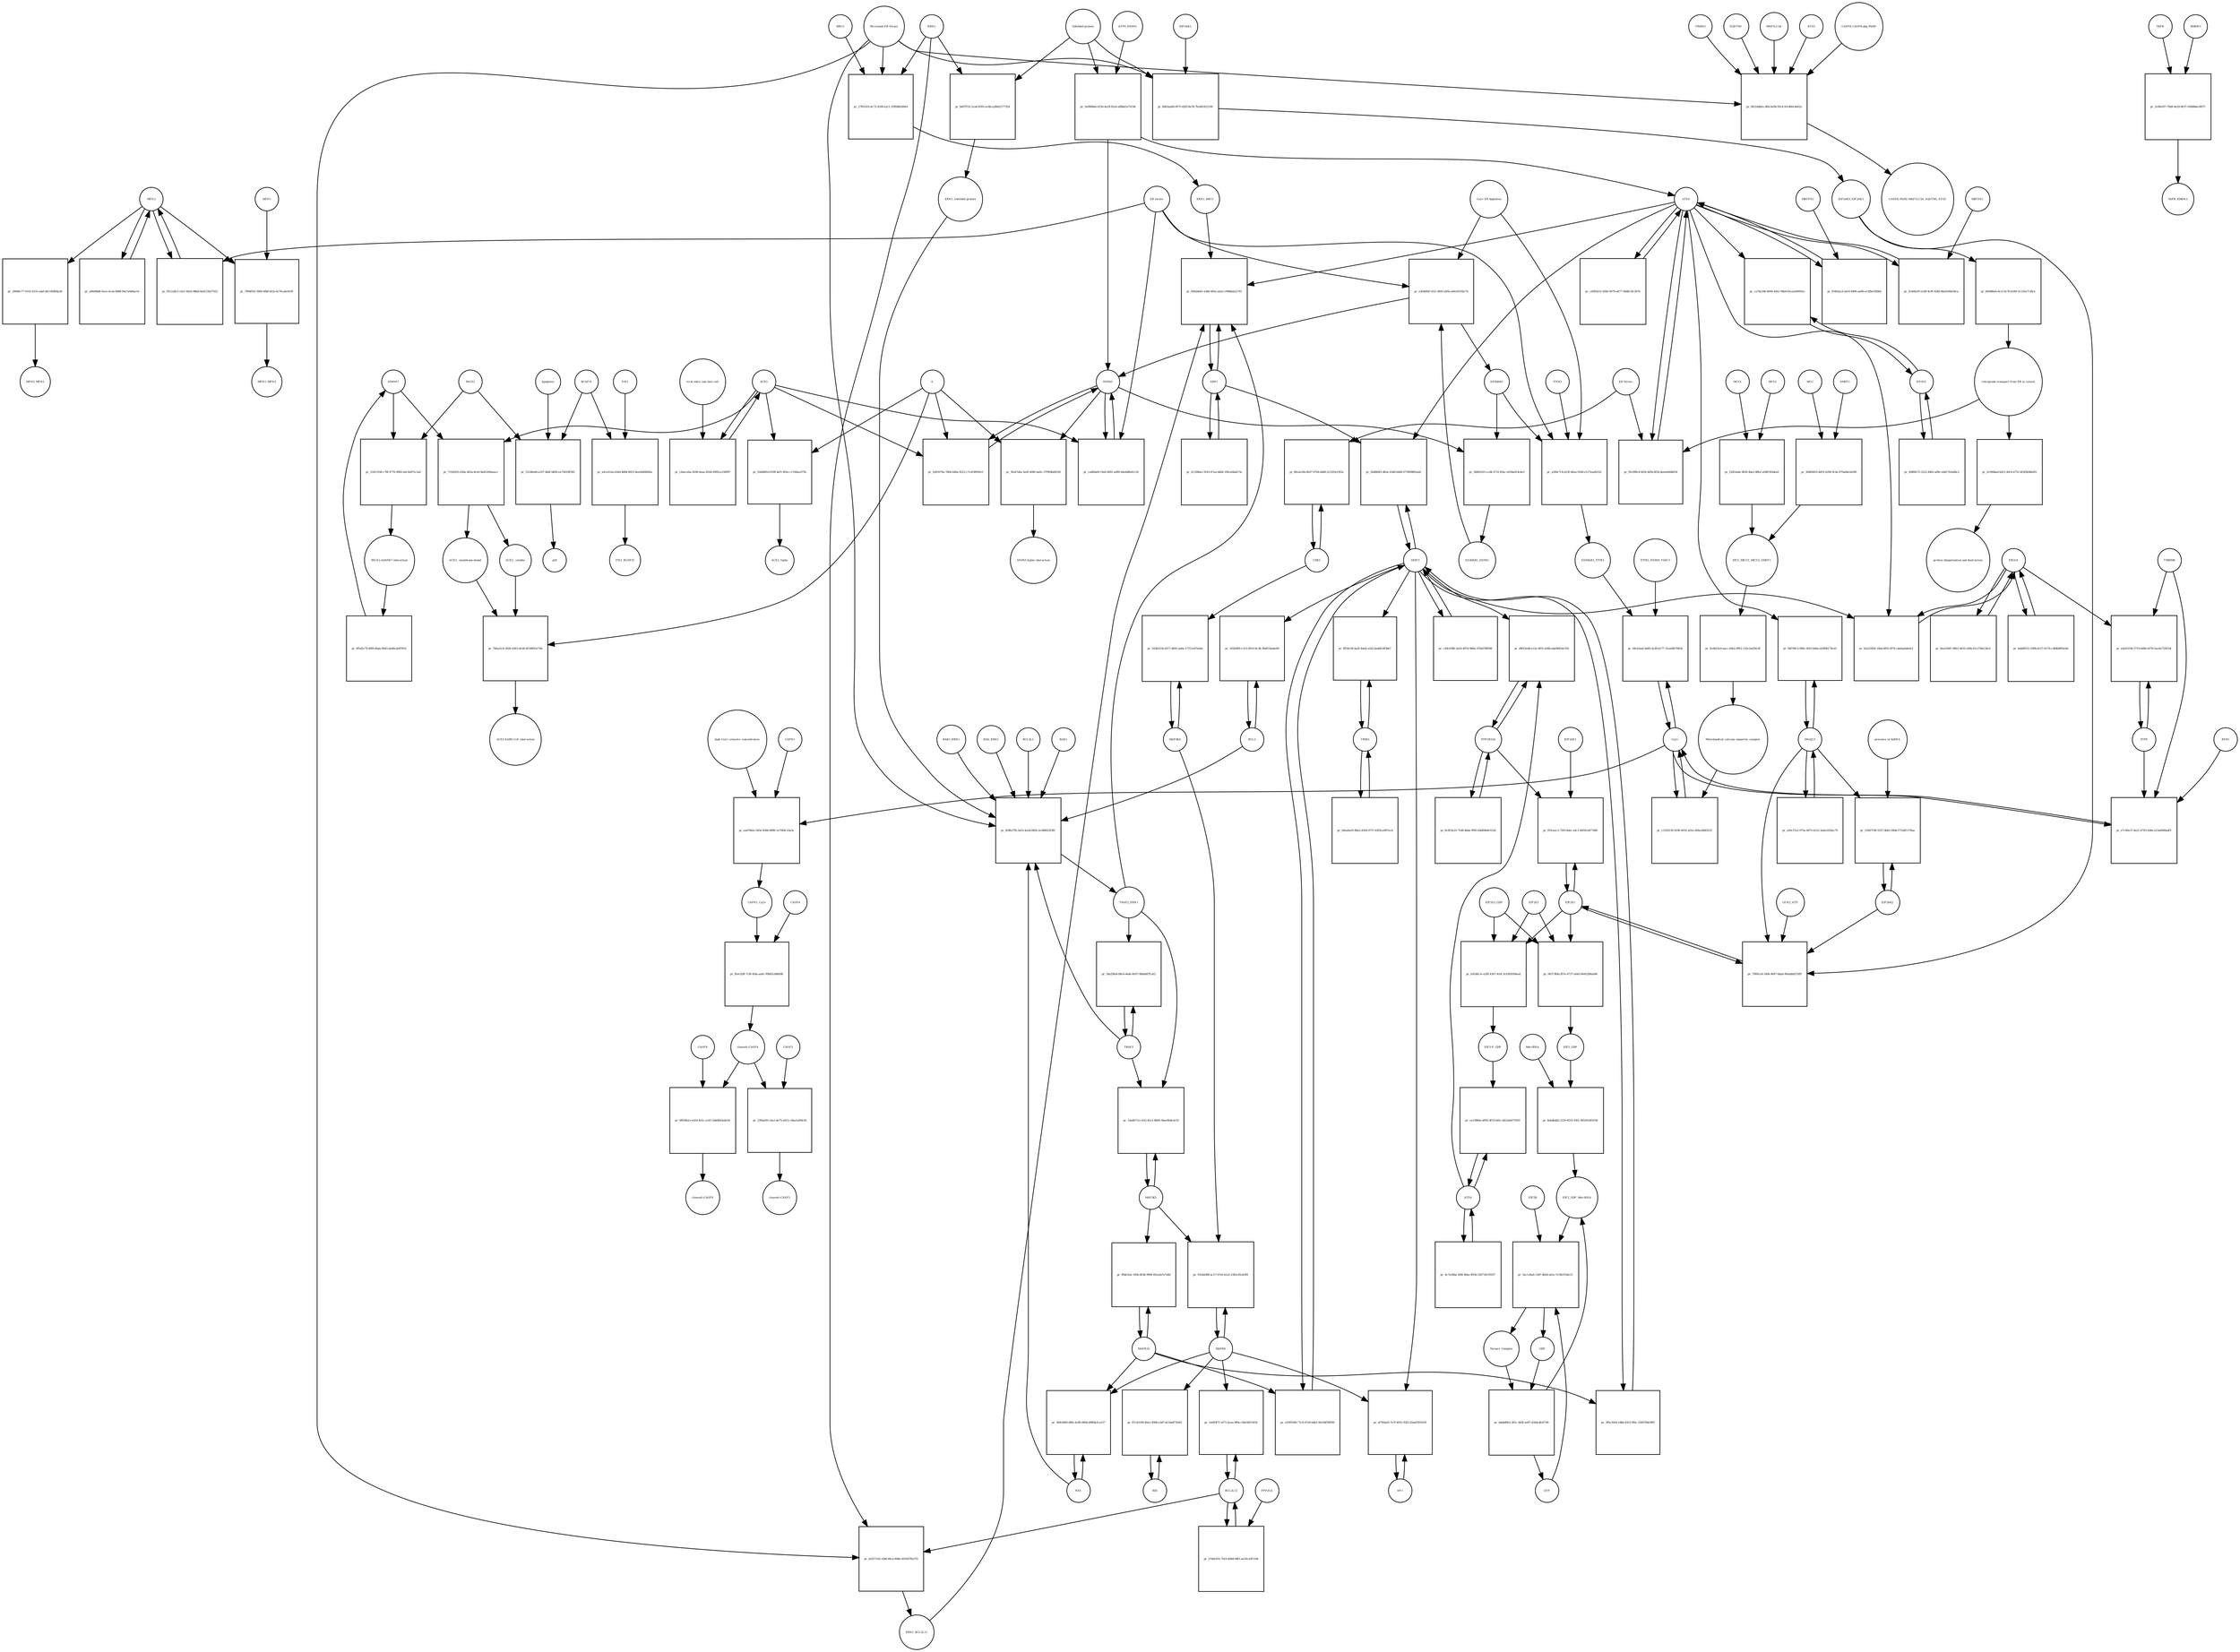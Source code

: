 strict digraph  {
MFN2 [annotation="urn_miriam_pubmed_29491369|urn_miriam_pubmed_22511781|urn_miriam_hgnc_16877|urn_miriam_pubmed_19052620", bipartite=0, cls=macromolecule, fontsize=4, label=MFN2, shape=circle];
"pr_29646c77-9143-4233-adaf-bb1180fb4a30" [annotation="", bipartite=1, cls=process, fontsize=4, label="pr_29646c77-9143-4233-adaf-bb1180fb4a30", shape=square];
MFN2_MFN2 [annotation="urn_miriam_pubmed_19052620|urn_miriam_taxonomy_9606|urn_miriam_pubmed_29491369", bipartite=0, cls=complex, fontsize=4, label=MFN2_MFN2, shape=circle];
CDK5 [annotation="urn_miriam_hgnc.symbol_CDK5", bipartite=0, cls=macromolecule, fontsize=4, label=CDK5, shape=circle];
"pr_8fa3a16b-0b37-4704-b8d0-2c5203cf2f2e" [annotation="", bipartite=1, cls="uncertain process", fontsize=4, label="pr_8fa3a16b-0b37-4704-b8d0-2c5203cf2f2e", shape=square];
"ER Stress" [annotation="urn_miriam_obo.go_GO%3A0034976", bipartite=0, cls=phenotype, fontsize=4, label="ER Stress", shape=circle];
"Met-tRNA" [annotation=urn_miriam_hgnc_34779, bipartite=0, cls="nucleic acid feature", fontsize=4, label="Met-tRNA", shape=circle];
"pr_8ebdbdd2-2129-4555-93f2-365291b93358" [annotation="", bipartite=1, cls=process, fontsize=4, label="pr_8ebdbdd2-2129-4555-93f2-365291b93358", shape=square];
EIF2_GDP [annotation="", bipartite=0, cls=complex, fontsize=4, label=EIF2_GDP, shape=circle];
"EIF2_GDP_Met-tRNA" [annotation="", bipartite=0, cls=complex, fontsize=4, label="EIF2_GDP_Met-tRNA", shape=circle];
ATF6 [annotation="urn_miriam_hgnc.symbol_ATF6", bipartite=0, cls=macromolecule, fontsize=4, label=ATF6, shape=circle];
"pr_f5462acd-ad14-4990-aa96-e12fbe55fbb4" [annotation="", bipartite=1, cls=process, fontsize=4, label="pr_f5462acd-ad14-4990-aa96-e12fbe55fbb4", shape=square];
MBTPS2 [annotation="urn_miriam_hgnc.symbol_MBTPS2", bipartite=0, cls=macromolecule, fontsize=4, label=MBTPS2, shape=circle];
"Ca2+" [annotation="urn_miriam_obo.chebi_CHEBI%3A29108", bipartite=0, cls="simple chemical", fontsize=4, label="Ca2+", shape=circle];
"pr_c5320130-9290-4932-a01e-d56e26b8321f" [annotation="", bipartite=1, cls=process, fontsize=4, label="pr_c5320130-9290-4932-a01e-d56e26b8321f", shape=square];
"Mitochondrial calcium uniporter complex" [annotation="urn_miriam_pubmed_26968367|urn_miriam_taxonomy_9606", bipartite=0, cls=complex, fontsize=4, label="Mitochondrial calcium uniporter complex", shape=circle];
MAP3K4 [annotation="urn_miriam_hgnc.symbol_MAP3K4", bipartite=0, cls=macromolecule, fontsize=4, label=MAP3K4, shape=circle];
"pr_543b5334-d517-4691-ae6e-17311e07ab4a" [annotation="", bipartite=1, cls=process, fontsize=4, label="pr_543b5334-d517-4691-ae6e-17311e07ab4a", shape=square];
ERN1 [annotation="urn_miriam_hgnc.symbol_ERN1", bipartite=0, cls=macromolecule, fontsize=4, label=ERN1, shape=circle];
"pr_bd97f51f-2ca6-4593-ac8b-a286d1277354" [annotation="", bipartite=1, cls=process, fontsize=4, label="pr_bd97f51f-2ca6-4593-ac8b-a286d1277354", shape=square];
"Unfolded protein" [annotation="", bipartite=0, cls=macromolecule, fontsize=4, label="Unfolded protein", shape=circle];
"ERN1_Unfolded protein" [annotation="", bipartite=0, cls=complex, fontsize=4, label="ERN1_Unfolded protein", shape=circle];
BCAP31 [annotation=urn_miriam_hgnc_16695, bipartite=0, cls=macromolecule, fontsize=4, label=BCAP31, shape=circle];
"pr_331d6e46-a197-4bbf-b800-ea75835ff581" [annotation="", bipartite=1, cls=process, fontsize=4, label="pr_331d6e46-a197-4bbf-b800-ea75835ff581", shape=square];
p20 [annotation="urn_miriam_hgnc.symbol_BCAP31", bipartite=0, cls=macromolecule, fontsize=4, label=p20, shape=circle];
PACS2 [annotation="urn_miriam_pubmed_15692567|urn_miriam_hgnc_23794|urn_miriam_pubmed_26108729", bipartite=0, cls=macromolecule, fontsize=4, label=PACS2, shape=circle];
Apoptosis [annotation="urn_miriam_obo.go_GO%3A0006915|urn_miriam_pubmed_19052620|urn_miriam_taxonomy_9606|urn_miriam_pubmed_15692567|urn_miriam_pubmed_22511781", bipartite=0, cls=phenotype, fontsize=4, label=Apoptosis, shape=circle];
DDIT3 [annotation="urn_miriam_hgnc.symbol_DDIT3", bipartite=0, cls=macromolecule, fontsize=4, label=DDIT3, shape=circle];
"pr_c0305560-71c9-47e9-b4b3-5b254f50f2f0" [annotation="", bipartite=1, cls=process, fontsize=4, label="pr_c0305560-71c9-47e9-b4b3-5b254f50f2f0", shape=square];
MAPK14 [annotation="urn_miriam_hgnc.symbol_MAPK14", bipartite=0, cls=macromolecule, fontsize=4, label=MAPK14, shape=circle];
MCU [annotation="urn_miriam_hgnc_23526|urn_miriam_pubmed_24231807|urn_miriam_taxonomy_9606", bipartite=0, cls=macromolecule, fontsize=4, label=MCU, shape=circle];
"pr_30d83853-8d19-4296-9c4a-970a8de2e090" [annotation="", bipartite=1, cls=process, fontsize=4, label="pr_30d83853-8d19-4296-9c4a-970a8de2e090", shape=square];
SMDT1 [annotation="urn_miriam_pubmed_24231807|urn_miriam_hgnc_25055|urn_miriam_taxonomy_9606", bipartite=0, cls=macromolecule, fontsize=4, label=SMDT1, shape=circle];
MCU_MICU1_MICU2_SMDT1 [annotation="urn_miriam_pubmed_24231807|urn_miriam_taxonomy_9606", bipartite=0, cls=complex, fontsize=4, label=MCU_MICU1_MICU2_SMDT1, shape=circle];
CASP9 [annotation="urn_miriam_hgnc.symbol_CSAP9", bipartite=0, cls=macromolecule, fontsize=4, label=CASP9, shape=circle];
"pr_68f38b1a-e416-4e5c-a145-2d4d0b3ede3d" [annotation="", bipartite=1, cls=process, fontsize=4, label="pr_68f38b1a-e416-4e5c-a145-2d4d0b3ede3d", shape=square];
"cleaved~CASP9" [annotation="urn_miriam_hgnc.symbol_CASP9", bipartite=0, cls=macromolecule, fontsize=4, label="cleaved~CASP9", shape=circle];
"cleaved~CASP4" [annotation="urn_miriam_hgnc.symbol_CASP4", bipartite=0, cls=macromolecule, fontsize=4, label="cleaved~CASP4", shape=circle];
BCL2L11 [annotation="urn_miriam_hgnc.symbol_BCL2L11", bipartite=0, cls=macromolecule, fontsize=4, label=BCL2L11, shape=circle];
"pr_1e603f71-ef71-4cea-8f9e-cfde56f15454" [annotation="", bipartite=1, cls=process, fontsize=4, label="pr_1e603f71-ef71-4cea-8f9e-cfde56f15454", shape=square];
MAPK8 [annotation="urn_miriam_hgnc.symbol_MAPK8", bipartite=0, cls=macromolecule, fontsize=4, label=MAPK8, shape=circle];
HSPA5 [annotation="urn_miriam_pubmed_32340551|urn_miriam_hgnc_HGNC%3A5238|urn_miriam_pubmed_32169481|urn_miriam_pubmed_30978349", bipartite=0, cls=macromolecule, fontsize=4, label=HSPA5, shape=circle];
"pr_2d91679a-7604-448a-9223-c7cd19f699c0" [annotation="", bipartite=1, cls=process, fontsize=4, label="pr_2d91679a-7604-448a-9223-c7cd19f699c0", shape=square];
ACE2 [annotation="", bipartite=0, cls="nucleic acid feature", fontsize=4, label=ACE2, shape=circle];
S [annotation="urn_miriam_uniprot_P59594|urn_miriam_uniprot_P0DTC2|urn_miriam_uniprot_W6A028", bipartite=0, cls=macromolecule, fontsize=4, label=S, shape=circle];
EIF2S1 [annotation="urn_miriam_hgnc.symbol_EIF2S1", bipartite=0, cls=macromolecule, fontsize=4, label=EIF2S1, shape=circle];
"pr_70f6fca9-340b-4097-bdad-96adddd37bf9" [annotation="", bipartite=1, cls=process, fontsize=4, label="pr_70f6fca9-340b-4097-bdad-96adddd37bf9", shape=square];
EIF2AK3_EIF2AK3 [annotation="", bipartite=0, cls=complex, fontsize=4, label=EIF2AK3_EIF2AK3, shape=circle];
GCN2_ATP [annotation="", bipartite=0, cls=complex, fontsize=4, label=GCN2_ATP, shape=circle];
EIF2AK2 [annotation="urn_miriam_hgnc.symbol_EIF2AK2", bipartite=0, cls=macromolecule, fontsize=4, label=EIF2AK2, shape=circle];
DNAJC3 [annotation="urn_miriam_hgnc.symbol_DNAJC3", bipartite=0, cls="nucleic acid feature", fontsize=4, label=DNAJC3, shape=circle];
"pr_a50c37e2-075a-4475-b152-3a4a3250ec79" [annotation="", bipartite=1, cls=process, fontsize=4, label="pr_a50c37e2-075a-4475-b152-3a4a3250ec79", shape=square];
"pr_6fe886e6-dccf-4c76-b349-2c120a7138ce" [annotation="", bipartite=1, cls=process, fontsize=4, label="pr_6fe886e6-dccf-4c76-b349-2c120a7138ce", shape=square];
"retrograde transport from ER to cytosol" [annotation="urn_miriam_obo.go_GO%3A0030970", bipartite=0, cls=phenotype, fontsize=4, label="retrograde transport from ER to cytosol", shape=circle];
SIGMAR1_HSPA5 [annotation="urn_miriam_pubmed_30590907|urn_miriam_pubmed_25704011|urn_miriam_pubmed_17981125|urn_miriam_taxonomy_10029", bipartite=0, cls=complex, fontsize=4, label=SIGMAR1_HSPA5, shape=circle];
"pr_e364d92f-ef3c-4843-af6b-a40c6555bc7b" [annotation="", bipartite=1, cls=process, fontsize=4, label="pr_e364d92f-ef3c-4843-af6b-a40c6555bc7b", shape=square];
SIGMAR1 [annotation="urn_miriam_hgnc_8157|urn_miriam_pubmed_17981125|urn_miriam_taxonomy_10029|urn_miriam_pubmed_25704011", bipartite=0, cls=macromolecule, fontsize=4, label=SIGMAR1, shape=circle];
"ER stress" [annotation="urn_miriam_obo.go_GO%3A0034976|urn_miriam_pubmed_22511781|urn_miriam_taxonomy_10090", bipartite=0, cls=phenotype, fontsize=4, label="ER stress", shape=circle];
"Ca2+ ER depletion" [annotation="urn_miriam_obo.go_GO%3A0032471|urn_miriam_pubmed_17981125|urn_miriam_pubmed_30590907|urn_miriam_taxonomy_10029", bipartite=0, cls=phenotype, fontsize=4, label="Ca2+ ER depletion", shape=circle];
TRIB3 [annotation="urn_miriam_hgnc.symbol_TRIB3", bipartite=0, cls="nucleic acid feature", fontsize=4, label=TRIB3, shape=circle];
"pr_0dea4a95-8ba5-4504-9737-d395ca987ecd" [annotation="", bipartite=1, cls=process, fontsize=4, label="pr_0dea4a95-8ba5-4504-9737-d395ca987ecd", shape=square];
CASP3 [annotation="urn_miriam_hgnc.symbol_CASP3", bipartite=0, cls=macromolecule, fontsize=4, label=CASP3, shape=circle];
"pr_22f6afd2-cba1-4e75-a612-c4ba1a0f4cfd" [annotation="", bipartite=1, cls=process, fontsize=4, label="pr_22f6afd2-cba1-4e75-a612-c4ba1a0f4cfd", shape=square];
"cleaved~CASP3" [annotation="urn_miriam_hgnc.symbol_CASP3", bipartite=0, cls=macromolecule, fontsize=4, label="cleaved~CASP3", shape=circle];
ERO1A [annotation="urn_miriam_hgnc.symbol_ERO1A", bipartite=0, cls=macromolecule, fontsize=4, label=ERO1A, shape=circle];
"pr_4ab88531-590b-4c57-8176-c38db9f65e9d" [annotation="", bipartite=1, cls=process, fontsize=4, label="pr_4ab88531-590b-4c57-8176-c38db9f65e9d", shape=square];
"pr_27ddc922-7b19-40b9-98f1-ae33ca5f1106" [annotation="", bipartite=1, cls=process, fontsize=4, label="pr_27ddc922-7b19-40b9-98f1-ae33ca5f1106", shape=square];
PPP2CA [annotation="urn_miriam_hgnc.symbol_PPP2CA", bipartite=0, cls=macromolecule, fontsize=4, label=PPP2CA, shape=circle];
"AP-1" [annotation="urn_miriam_hgnc.symbol_JUNB|urn_miriam_hgnc.symbol_FOSL1|urn_miriam_hgnc.symbol_FOSL2|urn_miriam_hgnc.symbol_JUND|urn_miriam_hgnc.symbol_JUN|urn_miriam_hgnc.symbol_FOSB|urn_miriam_hgnc.symbol_FOS", bipartite=0, cls=macromolecule, fontsize=4, label="AP-1", shape=circle];
"pr_af760ad3-7e7f-4931-92f2-02eaf291625f" [annotation="", bipartite=1, cls=process, fontsize=4, label="pr_af760ad3-7e7f-4931-92f2-02eaf291625f", shape=square];
"pr_a96d0bdf-6a1e-4cab-8d86-fba7a0d0ae14" [annotation="", bipartite=1, cls=process, fontsize=4, label="pr_a96d0bdf-6a1e-4cab-8d86-fba7a0d0ae14", shape=square];
"pr_0ea10447-86b1-4610-af6b-61c27b6126c0" [annotation="", bipartite=1, cls=process, fontsize=4, label="pr_0ea10447-86b1-4610-af6b-61c27b6126c0", shape=square];
"pr_cad6dafd-19a8-4001-ad90-b4e6d6b41c28" [annotation="", bipartite=1, cls=process, fontsize=4, label="pr_cad6dafd-19a8-4001-ad90-b4e6d6b41c28", shape=square];
"pr_f9c099c4-bf2b-4d5b-8f2b-beeeb464bf34" [annotation="", bipartite=1, cls=process, fontsize=4, label="pr_f9c099c4-bf2b-4d5b-8f2b-beeeb464bf34", shape=square];
"pr_e7c90a37-8a21-4793-928e-e23a6849adf3" [annotation="", bipartite=1, cls=process, fontsize=4, label="pr_e7c90a37-8a21-4793-928e-e23a6849adf3", shape=square];
TMBIM6 [annotation="urn_miriam_hgnc.symbol_TMBIM6", bipartite=0, cls=macromolecule, fontsize=4, label=TMBIM6, shape=circle];
RYR1 [annotation="urn_miriam_hgnc.symbol_RYR1", bipartite=0, cls=macromolecule, fontsize=4, label=RYR1, shape=circle];
ITPR [annotation="urn_miriam_hgnc.symbol_ITPR1|urn_miriam_hgnc.symbol_ITPR3|urn_miriam_hgnc.symbol_ITPR2", bipartite=0, cls=macromolecule, fontsize=4, label=ITPR, shape=circle];
"pr_f03ceec1-72f0-4dec-a4c1-b859cb477d60" [annotation="", bipartite=1, cls=process, fontsize=4, label="pr_f03ceec1-72f0-4dec-a4c1-b859cb477d60", shape=square];
PPP1R15A [annotation="urn_miriam_hgnc.symbol_PPP1R15A", bipartite=0, cls=macromolecule, fontsize=4, label=PPP1R15A, shape=circle];
EIF2AK1 [annotation="urn_miriam_hgnc.symbol_EIF2AK1", bipartite=0, cls=macromolecule, fontsize=4, label=EIF2AK1, shape=circle];
"pr_9511a8c5-c421-4d32-88bd-8a4133627023" [annotation="", bipartite=1, cls=process, fontsize=4, label="pr_9511a8c5-c421-4d32-88bd-8a4133627023", shape=square];
XBP1 [annotation="urn_miriam_hgnc.symbol_XBP1", bipartite=0, cls=macromolecule, fontsize=4, label=XBP1, shape=circle];
"pr_b082de81-a58d-485a-ab2e-c9884ab22761" [annotation="", bipartite=1, cls=process, fontsize=4, label="pr_b082de81-a58d-485a-ab2e-c9884ab22761", shape=square];
TRAF2_ERN1 [annotation="", bipartite=0, cls=complex, fontsize=4, label=TRAF2_ERN1, shape=circle];
ERN1_BBC3 [annotation="", bipartite=0, cls=complex, fontsize=4, label=ERN1_BBC3, shape=circle];
ERN1_BCL2L11 [annotation="", bipartite=0, cls=complex, fontsize=4, label=ERN1_BCL2L11, shape=circle];
"pr_c49c6386-2e63-4674-968a-1f5bd78ff84f" [annotation="", bipartite=1, cls=process, fontsize=4, label="pr_c49c6386-2e63-4674-968a-1f5bd78ff84f", shape=square];
"pr_d4cb3aef-bd65-4cd0-b177-31aa0fb7082d" [annotation="", bipartite=1, cls=process, fontsize=4, label="pr_d4cb3aef-bd65-4cd0-b177-31aa0fb7082d", shape=square];
ITPR3_HSPA9_VDAC1 [annotation="urn_miriam_pubmed_30590033|urn_miriam_pubmed_29491369|urn_miriam_taxonomy_9606", bipartite=0, cls=complex, fontsize=4, label=ITPR3_HSPA9_VDAC1, shape=circle];
SIGMAR1_ITPR3 [annotation="urn_miriam_pubmed_30590907|urn_miriam_pubmed_17981125|urn_miriam_taxonomy_10029", bipartite=0, cls=complex, fontsize=4, label=SIGMAR1_ITPR3, shape=circle];
"pr_539d7190-5527-4b62-99dd-f725df1378aa" [annotation="", bipartite=1, cls=process, fontsize=4, label="pr_539d7190-5527-4b62-99dd-f725df1378aa", shape=square];
"presence of dsRNA" [annotation="urn_miriam_obo.go_GO%3A0071359", bipartite=0, cls=phenotype, fontsize=4, label="presence of dsRNA", shape=circle];
"Ternary Complex" [annotation="", bipartite=0, cls=complex, fontsize=4, label="Ternary Complex", shape=circle];
"pr_b4ddd9a5-361c-4d3f-ae87-426dc4b1f7d9" [annotation="", bipartite=1, cls=process, fontsize=4, label="pr_b4ddd9a5-361c-4d3f-ae87-426dc4b1f7d9", shape=square];
GDP [annotation="urn_miriam_obo.chebi_CHEBI%3A65180", bipartite=0, cls="simple chemical", fontsize=4, label=GDP, shape=circle];
GTP [annotation="urn_miriam_obo.chebi_CHEBI%3A57600", bipartite=0, cls="simple chemical", fontsize=4, label=GTP, shape=circle];
"pr_b5a32828-14b4-4f05-9f74-cda6aeb4e0cf" [annotation="", bipartite=1, cls=process, fontsize=4, label="pr_b5a32828-14b4-4f05-9f74-cda6aeb4e0cf", shape=square];
"pr_a91ddc1e-e28f-4347-9cbf-3cb381694ead" [annotation="", bipartite=1, cls=process, fontsize=4, label="pr_a91ddc1e-e28f-4347-9cbf-3cb381694ead", shape=square];
EIF2S2 [annotation="urn_miriam_hgnc.symbol_EIF2S2", bipartite=0, cls=macromolecule, fontsize=4, label=EIF2S2, shape=circle];
"EIF2-P_GDP" [annotation="", bipartite=0, cls=complex, fontsize=4, label="EIF2-P_GDP", shape=circle];
EIF2S3_GDP [annotation="", bipartite=0, cls=complex, fontsize=4, label=EIF2S3_GDP, shape=circle];
"pr_b59b27fb-3a55-4a2d-8426-2e38d625f381" [annotation="", bipartite=1, cls=process, fontsize=4, label="pr_b59b27fb-3a55-4a2d-8426-2e38d625f381", shape=square];
BAK1_ERN1 [annotation="", bipartite=0, cls=complex, fontsize=4, label=BAK1_ERN1, shape=circle];
BAX_ERN1 [annotation="", bipartite=0, cls=complex, fontsize=4, label=BAX_ERN1, shape=circle];
BCL2 [annotation="urn_miriam_hgnc.symbol_BCL2", bipartite=0, cls="nucleic acid feature", fontsize=4, label=BCL2, shape=circle];
BCL2L1 [annotation="urn_miriam_hgnc.symbol_BCL2L1", bipartite=0, cls=macromolecule, fontsize=4, label=BCL2L1, shape=circle];
"Persistant ER Stress" [annotation="urn_miriam_obo.go_GO%3A0034976", bipartite=0, cls=phenotype, fontsize=4, label="Persistant ER Stress", shape=circle];
BAX [annotation="urn_miriam_hgnc.symbol_BAX", bipartite=0, cls=macromolecule, fontsize=4, label=BAX, shape=circle];
BAK1 [annotation="urn_miriam_hgnc.symbol_BAK1", bipartite=0, cls=macromolecule, fontsize=4, label=BAK1, shape=circle];
TRAF2 [annotation="urn_miriam_hgnc.symbol_TRAF2", bipartite=0, cls=macromolecule, fontsize=4, label=TRAF2, shape=circle];
"pr_9cdb23e9-aacc-44b2-9952-150c5ad3414f" [annotation="", bipartite=1, cls=process, fontsize=4, label="pr_9cdb23e9-aacc-44b2-9952-150c5ad3414f", shape=square];
ATF4 [annotation="urn_miriam_hgnc.symbol_ATF4", bipartite=0, cls=macromolecule, fontsize=4, label=ATF4, shape=circle];
"pr_ce23860a-d993-4f33-b91c-d422ab073593" [annotation="", bipartite=1, cls=process, fontsize=4, label="pr_ce23860a-d993-4f33-b91c-d422ab073593", shape=square];
"pr_5c99dbad-b421-40cb-b752-6f285b48e0f2" [annotation="", bipartite=1, cls=process, fontsize=4, label="pr_5c99dbad-b421-40cb-b752-6f285b48e0f2", shape=square];
"protein ubiquitination and destruction" [annotation="urn_miriam_obo.go_GO%3A0006511", bipartite=0, cls=phenotype, fontsize=4, label="protein ubiquitination and destruction", shape=circle];
EIF2AK3 [annotation="urn_miriam_hgnc.symbol_EIF2AK3", bipartite=0, cls=macromolecule, fontsize=4, label=EIF2AK3, shape=circle];
"pr_8b03aa6b-0075-42f0-8a78-7b2461822190" [annotation="", bipartite=1, cls=process, fontsize=4, label="pr_8b03aa6b-0075-42f0-8a78-7b2461822190", shape=square];
"pr_e4a03194-5719-4486-b57b-5ac6a755f534" [annotation="", bipartite=1, cls=process, fontsize=4, label="pr_e4a03194-5719-4486-b57b-5ac6a755f534", shape=square];
HYOU1 [annotation="urn_miriam_hgnc.symbol_HYOU1", bipartite=0, cls="nucleic acid feature", fontsize=4, label=HYOU1, shape=circle];
"pr_4980fe72-5222-4462-ad9c-ebd17b3a8bc2" [annotation="", bipartite=1, cls=process, fontsize=4, label="pr_4980fe72-5222-4462-ad9c-ebd17b3a8bc2", shape=square];
MAP3K5 [annotation="urn_miriam_hgnc.symbol_MAP3K5", bipartite=0, cls=macromolecule, fontsize=4, label=MAP3K5, shape=circle];
"pr_1da4b712-c432-45c2-8b09-36ee964e2e10" [annotation="", bipartite=1, cls=process, fontsize=4, label="pr_1da4b712-c432-45c2-8b09-36ee964e2e10", shape=square];
"pr_4c7a28da-2fd0-48ae-893b-326734159107" [annotation="", bipartite=1, cls=process, fontsize=4, label="pr_4c7a28da-2fd0-48ae-893b-326734159107", shape=square];
MCU2 [annotation="urn_miriam_hgnc_31830|urn_miriam_pubmed_24231807|urn_miriam_taxonomy_9606", bipartite=0, cls=macromolecule, fontsize=4, label=MCU2, shape=circle];
"pr_f2d52ade-9830-4be2-88b2-a94ff343dee6" [annotation="", bipartite=1, cls=process, fontsize=4, label="pr_f2d52ade-9830-4be2-88b2-a94ff343dee6", shape=square];
MCU1 [annotation="urn_miriam_hgnc_1530|urn_miriam_pubmed_24231807|urn_miriam_taxonomy_9606", bipartite=0, cls=macromolecule, fontsize=4, label=MCU1, shape=circle];
"pr_d2257c62-16bf-40ca-848e-d10567fb27f2" [annotation="", bipartite=1, cls=process, fontsize=4, label="pr_d2257c62-16bf-40ca-848e-d10567fb27f2", shape=square];
"pr_5ac126a6-13d7-4b64-ab1e-5138cf55dc21" [annotation="", bipartite=1, cls=process, fontsize=4, label="pr_5ac126a6-13d7-4b64-ab1e-5138cf55dc21", shape=square];
EIF2B [annotation="", bipartite=0, cls=complex, fontsize=4, label=EIF2B, shape=circle];
"pr_3b9cbf60-d9fe-4c80-849d-d9f84cfca157" [annotation="", bipartite=1, cls=process, fontsize=4, label="pr_3b9cbf60-d9fe-4c80-849d-d9f84cfca157", shape=square];
"pr_58a29fa6-b8cb-4eda-8e97-9bbddd7fcaf2" [annotation="", bipartite=1, cls=process, fontsize=4, label="pr_58a29fa6-b8cb-4eda-8e97-9bbddd7fcaf2", shape=square];
"pr_ffbfe2ee-350b-403b-9906-fb1eeb7a7e8d" [annotation="", bipartite=1, cls=process, fontsize=4, label="pr_ffbfe2ee-350b-403b-9906-fb1eeb7a7e8d", shape=square];
CAPN1 [annotation="urn_miriam_hgnc.symbol_CAPN1", bipartite=0, cls=macromolecule, fontsize=4, label=CAPN1, shape=circle];
"pr_ead78efe-345e-456b-8896-1e7069c33a5e" [annotation="", bipartite=1, cls=process, fontsize=4, label="pr_ead78efe-345e-456b-8896-1e7069c33a5e", shape=square];
"CAPN1_Ca2+" [annotation="", bipartite=0, cls=complex, fontsize=4, label="CAPN1_Ca2+", shape=circle];
"high Ca2+ cytosolic concentration" [annotation="urn_miriam_obo.go_GO%3A1902656", bipartite=0, cls=phenotype, fontsize=4, label="high Ca2+ cytosolic concentration", shape=circle];
"pr_fff29c94-ba2f-4da4-a2d2-baddf1df3bb7" [annotation="", bipartite=1, cls=process, fontsize=4, label="pr_fff29c94-ba2f-4da4-a2d2-baddf1df3bb7", shape=square];
ATF6_HSPA5 [annotation="", bipartite=0, cls=complex, fontsize=4, label=ATF6_HSPA5, shape=circle];
"pr_5e09d8a6-4330-4a18-81a0-a86bd1e76184" [annotation="", bipartite=1, cls=process, fontsize=4, label="pr_5e09d8a6-4330-4a18-81a0-a86bd1e76184", shape=square];
"pr_568d1023-ccd4-4732-83ec-e05bed14cde3" [annotation="", bipartite=1, cls=process, fontsize=4, label="pr_568d1023-ccd4-4732-83ec-e05bed14cde3", shape=square];
"pr_27f01410-bc72-4599-a2c1-35ff08b269a9" [annotation="", bipartite=1, cls=process, fontsize=4, label="pr_27f01410-bc72-4599-a2c1-35ff08b269a9", shape=square];
BBC3 [annotation="urn_miriam_hgnc.symbol_BBC3", bipartite=0, cls=macromolecule, fontsize=4, label=BBC3, shape=circle];
VAPB [annotation=urn_miriam_hgnc_12649, bipartite=0, cls=macromolecule, fontsize=4, label=VAPB, shape=circle];
"pr_3c08cf07-7bb9-4e29-8037-038db6ec8975" [annotation="", bipartite=1, cls=process, fontsize=4, label="pr_3c08cf07-7bb9-4e29-8037-038db6ec8975", shape=square];
RMDN3 [annotation=urn_miriam_hgnc_25550, bipartite=0, cls=macromolecule, fontsize=4, label=RMDN3, shape=circle];
VAPB_RMDN3 [annotation="urn_miriam_pubmed_29491369|urn_miriam_pubmed_28132811|urn_miriam_taxonomy_9606", bipartite=0, cls=complex, fontsize=4, label=VAPB_RMDN3, shape=circle];
"pr_5bd9b6f2-db5e-43d0-b4d9-073909882ad4" [annotation="", bipartite=1, cls=process, fontsize=4, label="pr_5bd9b6f2-db5e-43d0-b4d9-073909882ad4", shape=square];
"CASP8_CASP8-ubq_FADD" [annotation="", bipartite=0, cls=complex, fontsize=4, label="CASP8_CASP8-ubq_FADD", shape=circle];
"pr_0631ddbd-c46b-4e9b-95c4-95c860c4e62e" [annotation="", bipartite=1, cls=process, fontsize=4, label="pr_0631ddbd-c46b-4e9b-95c4-95c860c4e62e", shape=square];
CASP8_FADD_MAP1LC3A_SQSTM1_ATG5 [annotation="", bipartite=0, cls=complex, fontsize=4, label=CASP8_FADD_MAP1LC3A_SQSTM1_ATG5, shape=circle];
TRIM13 [annotation="urn_miriam_hgnc.symbol_TRIM13", bipartite=0, cls=macromolecule, fontsize=4, label=TRIM13, shape=circle];
"SQSTM1 " [annotation="urn_miriam_hgnc.symbol_SQSTM1", bipartite=0, cls=macromolecule, fontsize=4, label="SQSTM1 ", shape=circle];
MAP1LC3A [annotation="urn_miriam_hgnc.symbol_MAP1LC3A", bipartite=0, cls=macromolecule, fontsize=4, label=MAP1LC3A, shape=circle];
ATG5 [annotation="urn_miriam_hgnc.symbol_ATG5", bipartite=0, cls=macromolecule, fontsize=4, label=ATG5, shape=circle];
"pr_6437384a-fb7e-4737-afdd-f0e45284ad46" [annotation="", bipartite=1, cls=process, fontsize=4, label="pr_6437384a-fb7e-4737-afdd-f0e45284ad46", shape=square];
"pr_9326d288-ac27-47a0-b1a5-2383c81a62f8" [annotation="", bipartite=1, cls=process, fontsize=4, label="pr_9326d288-ac27-47a0-b1a5-2383c81a62f8", shape=square];
"pr_0bf76fc5-998c-401f-b46a-e03f96174cd1" [annotation="", bipartite=1, cls=process, fontsize=4, label="pr_0bf76fc5-998c-401f-b46a-e03f96174cd1", shape=square];
CASP4 [annotation="urn_miriam_hgnc.symbol_CASP4", bipartite=0, cls=macromolecule, fontsize=4, label=CASP4, shape=circle];
"pr_ffee324f-7c6f-4fda-aa8c-99b05cb4b69b" [annotation="", bipartite=1, cls=process, fontsize=4, label="pr_ffee324f-7c6f-4fda-aa8c-99b05cb4b69b", shape=square];
"pr_a300c7cb-b23f-46ea-91d9-e127eaafb325" [annotation="", bipartite=1, cls=process, fontsize=4, label="pr_a300c7cb-b23f-46ea-91d9-e127eaafb325", shape=square];
ITPR3 [annotation="urn_miriam_hgnc_6182|urn_miriam_pubmed_17981125", bipartite=0, cls=macromolecule, fontsize=4, label=ITPR3, shape=circle];
"pr_3f0c392d-1dbb-4323-9fbc-330079de5ff9" [annotation="", bipartite=1, cls=process, fontsize=4, label="pr_3f0c392d-1dbb-4323-9fbc-330079de5ff9", shape=square];
"pr_ca74e296-b094-4d52-94b4-65cea409561c" [annotation="", bipartite=1, cls=process, fontsize=4, label="pr_ca74e296-b094-4d52-94b4-65cea409561c", shape=square];
"pr_a0ce2c6a-d24d-4884-8023-4ee04d060bfa" [annotation="", bipartite=1, cls=process, fontsize=4, label="pr_a0ce2c6a-d24d-4884-8023-4ee04d060bfa", shape=square];
FIS1 [annotation=urn_miriam_hgnc_21689, bipartite=0, cls=macromolecule, fontsize=4, label=FIS1, shape=circle];
FIS1_BCAP31 [annotation="urn_miriam_pubmed_15692567|urn_miriam_pubmed_21183955|urn_miriam_taxonomy_9606", bipartite=0, cls=complex, fontsize=4, label=FIS1_BCAP31, shape=circle];
"pr_41338ba1-9143-47aa-bb0b-160ca0bab73e" [annotation="", bipartite=1, cls=process, fontsize=4, label="pr_41338ba1-9143-47aa-bb0b-160ca0bab73e", shape=square];
BID [annotation="urn_miriam_hgnc.symbol_BID", bipartite=0, cls=macromolecule, fontsize=4, label=BID, shape=circle];
"pr_87c43189-40a2-4906-a3d7-dc5deff74262" [annotation="", bipartite=1, cls=process, fontsize=4, label="pr_87c43189-40a2-4906-a3d7-dc5deff74262", shape=square];
"pr_d9f25ed8-e12e-481f-a946-ada0845dc550" [annotation="", bipartite=1, cls=process, fontsize=4, label="pr_d9f25ed8-e12e-481f-a946-ada0845dc550", shape=square];
"pr_8c853e23-7148-4bde-9993-84d94b9c932d" [annotation="", bipartite=1, cls=process, fontsize=4, label="pr_8c853e23-7148-4bde-9993-84d94b9c932d", shape=square];
"pr_182b4ff8-c313-4910-8c38-36bf51ba4e69" [annotation="", bipartite=1, cls=process, fontsize=4, label="pr_182b4ff8-c313-4910-8c38-36bf51ba4e69", shape=square];
"pr_0c4d4cf0-a1d9-4c9f-928d-9ba5e0be58ca" [annotation="", bipartite=1, cls=process, fontsize=4, label="pr_0c4d4cf0-a1d9-4c9f-928d-9ba5e0be58ca", shape=square];
MBTPS1 [annotation="urn_miriam_hgnc.symbol_MBTPS1", bipartite=0, cls=macromolecule, fontsize=4, label=MBTPS1, shape=circle];
"pr_790df561-f80b-4fb8-bf2a-6c76ca6e9c9f" [annotation="", bipartite=1, cls=process, fontsize=4, label="pr_790df561-f80b-4fb8-bf2a-6c76ca6e9c9f", shape=square];
MFN1 [annotation=urn_miriam_hgnc_1826, bipartite=0, cls=macromolecule, fontsize=4, label=MFN1, shape=circle];
MFN1_MFN2 [annotation="urn_miriam_pubmed_29491369|urn_miriam_pubmed_19052620|urn_miriam_taxonomy_9606", bipartite=0, cls=complex, fontsize=4, label=MFN1_MFN2, shape=circle];
"pr_33413358-c78f-4776-9983-e6c56d75c1ad" [annotation="", bipartite=1, cls=process, fontsize=4, label="pr_33413358-c78f-4776-9983-e6c56d75c1ad", shape=square];
ADAM17 [annotation="urn_miriam_pubmed_32264791|urn_miriam_hgnc_HGNC%3A195", bipartite=0, cls=macromolecule, fontsize=4, label=ADAM17, shape=circle];
"PACS2-ADAM17 interaction" [annotation="urn_miriam_pubmed_26108729|urn_miriam_pubmed_32264791|urn_miriam_taxonomy_9606", bipartite=0, cls=complex, fontsize=4, label="PACS2-ADAM17 interaction", shape=circle];
"pr_0f5d5c79-40f9-4bab-99d3-da90ca0d7810" [annotation="", bipartite=1, cls=process, fontsize=4, label="pr_0f5d5c79-40f9-4bab-99d3-da90ca0d7810", shape=square];
"pr_cd383e52-d38e-4979-a877-30d0c5fc2b7b" [annotation="", bipartite=1, cls=process, fontsize=4, label="pr_cd383e52-d38e-4979-a877-30d0c5fc2b7b", shape=square];
"pr_926d881d-039f-4ef1-802e-c1169aa1f7fa" [annotation="", bipartite=1, cls=process, fontsize=4, label="pr_926d881d-039f-4ef1-802e-c1169aa1f7fa", shape=square];
ACE2_Spike [annotation="", bipartite=0, cls=complex, fontsize=4, label=ACE2_Spike, shape=circle];
"pr_3fe47eba-5ed5-4085-be6c-37f904bd9258" [annotation="", bipartite=1, cls=process, fontsize=4, label="pr_3fe47eba-5ed5-4085-be6c-37f904bd9258", shape=square];
"HSPA5-Spike interaction" [annotation=urn_miriam_pubmed_32340551, bipartite=0, cls=complex, fontsize=4, label="HSPA5-Spike interaction", shape=circle];
"pr_7192fd35-82be-463a-8ce0-8a65249aeacc" [annotation="", bipartite=1, cls=process, fontsize=4, label="pr_7192fd35-82be-463a-8ce0-8a65249aeacc", shape=square];
"ACE2_ soluble" [annotation="urn_miriam_pubmed_19411314|urn_miriam_pubmed_32264791|urn_miriam_hgnc.symbol_ACE2", bipartite=0, cls=macromolecule, fontsize=4, label="ACE2_ soluble", shape=circle];
"ACE2_ membrane-bound" [annotation="urn_miriam_pubmed_19411314|urn_miriam_pubmed_32264791|urn_miriam_hgnc.symbol_ACE2", bipartite=0, cls=macromolecule, fontsize=4, label="ACE2_ membrane-bound", shape=circle];
"pr_7bfaa5c6-3620-4363-9a58-bf108f41e744" [annotation="", bipartite=1, cls=process, fontsize=4, label="pr_7bfaa5c6-3620-4363-9a58-bf108f41e744", shape=square];
"ACE2-SARS-CoV interaction" [annotation="urn_miriam_pubmed_19411314|urn_miriam_taxonomy_9606|urn_miriam_uniprot_P59594", bipartite=0, cls=complex, fontsize=4, label="ACE2-SARS-CoV interaction", shape=circle];
"pr_cbeece6a-4306-4eea-8264-0995ca158997" [annotation="", bipartite=1, cls=process, fontsize=4, label="pr_cbeece6a-4306-4eea-8264-0995ca158997", shape=square];
"viral entry into host cell" [annotation="urn_miriam_obo.go_GO%3A0046718|urn_miriam_pubmed_19411314", bipartite=0, cls=phenotype, fontsize=4, label="viral entry into host cell", shape=circle];
MFN2 -> "pr_29646c77-9143-4233-adaf-bb1180fb4a30"  [annotation="", interaction_type=consumption];
MFN2 -> "pr_a96d0bdf-6a1e-4cab-8d86-fba7a0d0ae14"  [annotation="", interaction_type=consumption];
MFN2 -> "pr_9511a8c5-c421-4d32-88bd-8a4133627023"  [annotation="", interaction_type=consumption];
MFN2 -> "pr_790df561-f80b-4fb8-bf2a-6c76ca6e9c9f"  [annotation="", interaction_type=consumption];
"pr_29646c77-9143-4233-adaf-bb1180fb4a30" -> MFN2_MFN2  [annotation="", interaction_type=production];
CDK5 -> "pr_8fa3a16b-0b37-4704-b8d0-2c5203cf2f2e"  [annotation="", interaction_type=consumption];
CDK5 -> "pr_543b5334-d517-4691-ae6e-17311e07ab4a"  [annotation=urn_miriam_pubmed_23850759, interaction_type=catalysis];
"pr_8fa3a16b-0b37-4704-b8d0-2c5203cf2f2e" -> CDK5  [annotation="", interaction_type=production];
"ER Stress" -> "pr_8fa3a16b-0b37-4704-b8d0-2c5203cf2f2e"  [annotation=urn_miriam_pubmed_23850759, interaction_type=catalysis];
"ER Stress" -> "pr_f9c099c4-bf2b-4d5b-8f2b-beeeb464bf34"  [annotation="urn_miriam_pubmed_17991856|urn_miriam_pubmed_26587781|urn_miriam_taxonomy_10090|urn_miriam_pubmed_18360008", interaction_type=catalysis];
"Met-tRNA" -> "pr_8ebdbdd2-2129-4555-93f2-365291b93358"  [annotation="", interaction_type=consumption];
"pr_8ebdbdd2-2129-4555-93f2-365291b93358" -> "EIF2_GDP_Met-tRNA"  [annotation="", interaction_type=production];
EIF2_GDP -> "pr_8ebdbdd2-2129-4555-93f2-365291b93358"  [annotation="", interaction_type=consumption];
"EIF2_GDP_Met-tRNA" -> "pr_5ac126a6-13d7-4b64-ab1e-5138cf55dc21"  [annotation="", interaction_type=consumption];
ATF6 -> "pr_f5462acd-ad14-4990-aa96-e12fbe55fbb4"  [annotation="", interaction_type=consumption];
ATF6 -> "pr_f9c099c4-bf2b-4d5b-8f2b-beeeb464bf34"  [annotation="", interaction_type=consumption];
ATF6 -> "pr_b082de81-a58d-485a-ab2e-c9884ab22761"  [annotation="urn_miriam_pubmed_26587781|urn_miriam_pubmed_23430059", interaction_type=catalysis];
ATF6 -> "pr_b5a32828-14b4-4f05-9f74-cda6aeb4e0cf"  [annotation="urn_miriam_pubmed_23850759|urn_miriam_pubmed_25387528|urn_miriam_taxonomy_10090", interaction_type=catalysis];
ATF6 -> "pr_5bd9b6f2-db5e-43d0-b4d9-073909882ad4"  [annotation="urn_miriam_pubmed_22802018|urn_miriam_pubmed_17991856|urn_miriam_pubmed_26587781", interaction_type=catalysis];
ATF6 -> "pr_0bf76fc5-998c-401f-b46a-e03f96174cd1"  [annotation="urn_miriam_taxonomy_10090|urn_miriam_pubmed_12601012|urn_miriam_pubmed_18360008", interaction_type=catalysis];
ATF6 -> "pr_ca74e296-b094-4d52-94b4-65cea409561c"  [annotation="urn_miriam_taxonomy_10090|urn_miriam_pubmed_18360008", interaction_type=catalysis];
ATF6 -> "pr_0c4d4cf0-a1d9-4c9f-928d-9ba5e0be58ca"  [annotation="", interaction_type=consumption];
ATF6 -> "pr_cd383e52-d38e-4979-a877-30d0c5fc2b7b"  [annotation="", interaction_type=consumption];
"pr_f5462acd-ad14-4990-aa96-e12fbe55fbb4" -> ATF6  [annotation="", interaction_type=production];
MBTPS2 -> "pr_f5462acd-ad14-4990-aa96-e12fbe55fbb4"  [annotation="urn_miriam_pubmed_23850759|urn_miriam_pubmed_17991856|urn_miriam_pubmed_26587781|urn_miriam_taxonomy_10090|urn_miriam_pubmed_18360008", interaction_type=catalysis];
"Ca2+" -> "pr_c5320130-9290-4932-a01e-d56e26b8321f"  [annotation="", interaction_type=consumption];
"Ca2+" -> "pr_e7c90a37-8a21-4793-928e-e23a6849adf3"  [annotation="", interaction_type=consumption];
"Ca2+" -> "pr_d4cb3aef-bd65-4cd0-b177-31aa0fb7082d"  [annotation="", interaction_type=consumption];
"Ca2+" -> "pr_ead78efe-345e-456b-8896-1e7069c33a5e"  [annotation="", interaction_type=consumption];
"pr_c5320130-9290-4932-a01e-d56e26b8321f" -> "Ca2+"  [annotation="", interaction_type=production];
"Mitochondrial calcium uniporter complex" -> "pr_c5320130-9290-4932-a01e-d56e26b8321f"  [annotation="urn_miriam_pubmed_24231807|urn_miriam_taxonomy_9606", interaction_type="necessary stimulation"];
MAP3K4 -> "pr_543b5334-d517-4691-ae6e-17311e07ab4a"  [annotation="", interaction_type=consumption];
MAP3K4 -> "pr_9326d288-ac27-47a0-b1a5-2383c81a62f8"  [annotation="urn_miriam_pubmed_23850759|urn_miriam_pubmed_26587781|urn_miriam_pubmed_18191217", interaction_type=catalysis];
"pr_543b5334-d517-4691-ae6e-17311e07ab4a" -> MAP3K4  [annotation="", interaction_type=production];
ERN1 -> "pr_bd97f51f-2ca6-4593-ac8b-a286d1277354"  [annotation="", interaction_type=consumption];
ERN1 -> "pr_d2257c62-16bf-40ca-848e-d10567fb27f2"  [annotation="", interaction_type=consumption];
ERN1 -> "pr_27f01410-bc72-4599-a2c1-35ff08b269a9"  [annotation="", interaction_type=consumption];
"pr_bd97f51f-2ca6-4593-ac8b-a286d1277354" -> "ERN1_Unfolded protein"  [annotation="", interaction_type=production];
"Unfolded protein" -> "pr_bd97f51f-2ca6-4593-ac8b-a286d1277354"  [annotation="", interaction_type=consumption];
"Unfolded protein" -> "pr_8b03aa6b-0075-42f0-8a78-7b2461822190"  [annotation=urn_miriam_pubmed_17991856, interaction_type=catalysis];
"Unfolded protein" -> "pr_5e09d8a6-4330-4a18-81a0-a86bd1e76184"  [annotation="urn_miriam_pubmed_23850759|urn_miriam_pubmed_17090218", interaction_type=catalysis];
"ERN1_Unfolded protein" -> "pr_b59b27fb-3a55-4a2d-8426-2e38d625f381"  [annotation="", interaction_type=consumption];
BCAP31 -> "pr_331d6e46-a197-4bbf-b800-ea75835ff581"  [annotation="", interaction_type=consumption];
BCAP31 -> "pr_a0ce2c6a-d24d-4884-8023-4ee04d060bfa"  [annotation="", interaction_type=consumption];
"pr_331d6e46-a197-4bbf-b800-ea75835ff581" -> p20  [annotation="", interaction_type=production];
PACS2 -> "pr_331d6e46-a197-4bbf-b800-ea75835ff581"  [annotation="urn_miriam_pubmed_15692567|urn_miriam_taxonomy_9606", interaction_type=inhibition];
PACS2 -> "pr_33413358-c78f-4776-9983-e6c56d75c1ad"  [annotation="", interaction_type=consumption];
Apoptosis -> "pr_331d6e46-a197-4bbf-b800-ea75835ff581"  [annotation="urn_miriam_pubmed_15692567|urn_miriam_taxonomy_9606", interaction_type=stimulation];
DDIT3 -> "pr_c0305560-71c9-47e9-b4b3-5b254f50f2f0"  [annotation="", interaction_type=consumption];
DDIT3 -> "pr_af760ad3-7e7f-4931-92f2-02eaf291625f"  [annotation="urn_miriam_pubmed_23850759|urn_miriam_pubmed_26587781", interaction_type=catalysis];
DDIT3 -> "pr_c49c6386-2e63-4674-968a-1f5bd78ff84f"  [annotation="", interaction_type=consumption];
DDIT3 -> "pr_b5a32828-14b4-4f05-9f74-cda6aeb4e0cf"  [annotation="urn_miriam_pubmed_23850759|urn_miriam_pubmed_25387528|urn_miriam_taxonomy_10090", interaction_type=catalysis];
DDIT3 -> "pr_fff29c94-ba2f-4da4-a2d2-baddf1df3bb7"  [annotation="urn_miriam_pubmed_23430059|urn_miriam_pubmed_18940792", interaction_type=catalysis];
DDIT3 -> "pr_5bd9b6f2-db5e-43d0-b4d9-073909882ad4"  [annotation="", interaction_type=consumption];
DDIT3 -> "pr_3f0c392d-1dbb-4323-9fbc-330079de5ff9"  [annotation="", interaction_type=consumption];
DDIT3 -> "pr_d9f25ed8-e12e-481f-a946-ada0845dc550"  [annotation="urn_miriam_pubmed_23850759|urn_miriam_pubmed_26584763", interaction_type=catalysis];
DDIT3 -> "pr_182b4ff8-c313-4910-8c38-36bf51ba4e69"  [annotation="urn_miriam_pubmed_30662442|urn_miriam_pubmed_23850759", interaction_type=inhibition];
"pr_c0305560-71c9-47e9-b4b3-5b254f50f2f0" -> DDIT3  [annotation="", interaction_type=production];
MAPK14 -> "pr_c0305560-71c9-47e9-b4b3-5b254f50f2f0"  [annotation="urn_miriam_pubmed_26137585|urn_miriam_pubmed_23850759|urn_miriam_pubmed_23430059", interaction_type=catalysis];
MAPK14 -> "pr_3b9cbf60-d9fe-4c80-849d-d9f84cfca157"  [annotation="urn_miriam_pubmed_18191217|urn_miriam_pubmed_23430059|urn_miriam_pubmed_29450140", interaction_type=catalysis];
MAPK14 -> "pr_ffbfe2ee-350b-403b-9906-fb1eeb7a7e8d"  [annotation="", interaction_type=consumption];
MAPK14 -> "pr_3f0c392d-1dbb-4323-9fbc-330079de5ff9"  [annotation="urn_miriam_pubmed_26137585|urn_miriam_pubmed_23850759|urn_miriam_pubmed_23430059", interaction_type=catalysis];
MCU -> "pr_30d83853-8d19-4296-9c4a-970a8de2e090"  [annotation="", interaction_type=consumption];
"pr_30d83853-8d19-4296-9c4a-970a8de2e090" -> MCU_MICU1_MICU2_SMDT1  [annotation="", interaction_type=production];
SMDT1 -> "pr_30d83853-8d19-4296-9c4a-970a8de2e090"  [annotation="", interaction_type=consumption];
MCU_MICU1_MICU2_SMDT1 -> "pr_9cdb23e9-aacc-44b2-9952-150c5ad3414f"  [annotation="", interaction_type=consumption];
CASP9 -> "pr_68f38b1a-e416-4e5c-a145-2d4d0b3ede3d"  [annotation="", interaction_type=consumption];
"pr_68f38b1a-e416-4e5c-a145-2d4d0b3ede3d" -> "cleaved~CASP9"  [annotation="", interaction_type=production];
"cleaved~CASP4" -> "pr_68f38b1a-e416-4e5c-a145-2d4d0b3ede3d"  [annotation="urn_miriam_pubmed_18955970|urn_miriam_pubmed_19931333|urn_miriam_pubmed_24373849", interaction_type=catalysis];
"cleaved~CASP4" -> "pr_22f6afd2-cba1-4e75-a612-c4ba1a0f4cfd"  [annotation="urn_miriam_pubmed_18955970|urn_miriam_pubmed_19931333|urn_miriam_pubmed_24373849", interaction_type=catalysis];
BCL2L11 -> "pr_1e603f71-ef71-4cea-8f9e-cfde56f15454"  [annotation="", interaction_type=consumption];
BCL2L11 -> "pr_27ddc922-7b19-40b9-98f1-ae33ca5f1106"  [annotation="", interaction_type=consumption];
BCL2L11 -> "pr_d2257c62-16bf-40ca-848e-d10567fb27f2"  [annotation="", interaction_type=consumption];
"pr_1e603f71-ef71-4cea-8f9e-cfde56f15454" -> BCL2L11  [annotation="", interaction_type=production];
MAPK8 -> "pr_1e603f71-ef71-4cea-8f9e-cfde56f15454"  [annotation=urn_miriam_pubmed_23850759, interaction_type=catalysis];
MAPK8 -> "pr_af760ad3-7e7f-4931-92f2-02eaf291625f"  [annotation="urn_miriam_pubmed_23850759|urn_miriam_pubmed_26587781", interaction_type=catalysis];
MAPK8 -> "pr_3b9cbf60-d9fe-4c80-849d-d9f84cfca157"  [annotation="urn_miriam_pubmed_18191217|urn_miriam_pubmed_23430059|urn_miriam_pubmed_29450140", interaction_type=catalysis];
MAPK8 -> "pr_9326d288-ac27-47a0-b1a5-2383c81a62f8"  [annotation="", interaction_type=consumption];
MAPK8 -> "pr_87c43189-40a2-4906-a3d7-dc5deff74262"  [annotation="urn_miriam_taxonomy_10090|urn_miriam_pubmed_23430059|urn_miriam_pubmed_11583631", interaction_type=catalysis];
HSPA5 -> "pr_2d91679a-7604-448a-9223-c7cd19f699c0"  [annotation="", interaction_type=consumption];
HSPA5 -> "pr_cad6dafd-19a8-4001-ad90-b4e6d6b41c28"  [annotation="", interaction_type=consumption];
HSPA5 -> "pr_568d1023-ccd4-4732-83ec-e05bed14cde3"  [annotation="", interaction_type=consumption];
HSPA5 -> "pr_3fe47eba-5ed5-4085-be6c-37f904bd9258"  [annotation="", interaction_type=consumption];
"pr_2d91679a-7604-448a-9223-c7cd19f699c0" -> HSPA5  [annotation="", interaction_type=production];
ACE2 -> "pr_2d91679a-7604-448a-9223-c7cd19f699c0"  [annotation="urn_miriam_pubmed_22511781|urn_miriam_pubmed_31775868|urn_miriam_pubmed_16940539|urn_miriam_taxonomy_9606|urn_miriam_uniprot_P59594|urn_miriam_taxonomy_10090", interaction_type=inhibition];
ACE2 -> "pr_cad6dafd-19a8-4001-ad90-b4e6d6b41c28"  [annotation="urn_miriam_pubmed_31775868|urn_miriam_pubmed_22511781|urn_miriam_taxonomy_10090", interaction_type=inhibition];
ACE2 -> "pr_926d881d-039f-4ef1-802e-c1169aa1f7fa"  [annotation="", interaction_type=consumption];
ACE2 -> "pr_7192fd35-82be-463a-8ce0-8a65249aeacc"  [annotation="", interaction_type=consumption];
ACE2 -> "pr_cbeece6a-4306-4eea-8264-0995ca158997"  [annotation="", interaction_type=consumption];
S -> "pr_2d91679a-7604-448a-9223-c7cd19f699c0"  [annotation="urn_miriam_pubmed_22511781|urn_miriam_pubmed_31775868|urn_miriam_pubmed_16940539|urn_miriam_taxonomy_9606|urn_miriam_uniprot_P59594|urn_miriam_taxonomy_10090", interaction_type="necessary stimulation"];
S -> "pr_926d881d-039f-4ef1-802e-c1169aa1f7fa"  [annotation="", interaction_type=consumption];
S -> "pr_3fe47eba-5ed5-4085-be6c-37f904bd9258"  [annotation="", interaction_type=consumption];
S -> "pr_7bfaa5c6-3620-4363-9a58-bf108f41e744"  [annotation="", interaction_type=consumption];
EIF2S1 -> "pr_70f6fca9-340b-4097-bdad-96adddd37bf9"  [annotation="", interaction_type=consumption];
EIF2S1 -> "pr_f03ceec1-72f0-4dec-a4c1-b859cb477d60"  [annotation="", interaction_type=consumption];
EIF2S1 -> "pr_a91ddc1e-e28f-4347-9cbf-3cb381694ead"  [annotation="", interaction_type=consumption];
EIF2S1 -> "pr_6437384a-fb7e-4737-afdd-f0e45284ad46"  [annotation="", interaction_type=consumption];
"pr_70f6fca9-340b-4097-bdad-96adddd37bf9" -> EIF2S1  [annotation="", interaction_type=production];
EIF2AK3_EIF2AK3 -> "pr_70f6fca9-340b-4097-bdad-96adddd37bf9"  [annotation="urn_miriam_pubmed_23850759|urn_miriam_pubmed_26587781|urn_miriam_pubmed_12667446|urn_miriam_taxonomy_10090|urn_miriam_pubmed_12601012|urn_miriam_pubmed_18360008", interaction_type=catalysis];
EIF2AK3_EIF2AK3 -> "pr_6fe886e6-dccf-4c76-b349-2c120a7138ce"  [annotation="", interaction_type=consumption];
GCN2_ATP -> "pr_70f6fca9-340b-4097-bdad-96adddd37bf9"  [annotation="urn_miriam_pubmed_23850759|urn_miriam_pubmed_26587781|urn_miriam_pubmed_12667446|urn_miriam_taxonomy_10090|urn_miriam_pubmed_12601012|urn_miriam_pubmed_18360008", interaction_type=catalysis];
EIF2AK2 -> "pr_70f6fca9-340b-4097-bdad-96adddd37bf9"  [annotation="urn_miriam_pubmed_23850759|urn_miriam_pubmed_26587781|urn_miriam_pubmed_12667446|urn_miriam_taxonomy_10090|urn_miriam_pubmed_12601012|urn_miriam_pubmed_18360008", interaction_type=catalysis];
EIF2AK2 -> "pr_539d7190-5527-4b62-99dd-f725df1378aa"  [annotation="", interaction_type=consumption];
DNAJC3 -> "pr_70f6fca9-340b-4097-bdad-96adddd37bf9"  [annotation="urn_miriam_pubmed_23850759|urn_miriam_pubmed_26587781|urn_miriam_pubmed_12667446|urn_miriam_taxonomy_10090|urn_miriam_pubmed_12601012|urn_miriam_pubmed_18360008", interaction_type=inhibition];
DNAJC3 -> "pr_a50c37e2-075a-4475-b152-3a4a3250ec79"  [annotation="", interaction_type=consumption];
DNAJC3 -> "pr_539d7190-5527-4b62-99dd-f725df1378aa"  [annotation="urn_miriam_pubmed_23850759|urn_miriam_pubmed_26587781|urn_miriam_pubmed_12601012", interaction_type=inhibition];
DNAJC3 -> "pr_0bf76fc5-998c-401f-b46a-e03f96174cd1"  [annotation="", interaction_type=consumption];
"pr_a50c37e2-075a-4475-b152-3a4a3250ec79" -> DNAJC3  [annotation="", interaction_type=production];
"pr_6fe886e6-dccf-4c76-b349-2c120a7138ce" -> "retrograde transport from ER to cytosol"  [annotation="", interaction_type=production];
"retrograde transport from ER to cytosol" -> "pr_f9c099c4-bf2b-4d5b-8f2b-beeeb464bf34"  [annotation="urn_miriam_pubmed_17991856|urn_miriam_pubmed_26587781|urn_miriam_taxonomy_10090|urn_miriam_pubmed_18360008", interaction_type=inhibition];
"retrograde transport from ER to cytosol" -> "pr_5c99dbad-b421-40cb-b752-6f285b48e0f2"  [annotation="", interaction_type=consumption];
SIGMAR1_HSPA5 -> "pr_e364d92f-ef3c-4843-af6b-a40c6555bc7b"  [annotation="", interaction_type=consumption];
"pr_e364d92f-ef3c-4843-af6b-a40c6555bc7b" -> HSPA5  [annotation="", interaction_type=production];
"pr_e364d92f-ef3c-4843-af6b-a40c6555bc7b" -> SIGMAR1  [annotation="", interaction_type=production];
SIGMAR1 -> "pr_568d1023-ccd4-4732-83ec-e05bed14cde3"  [annotation="", interaction_type=consumption];
SIGMAR1 -> "pr_a300c7cb-b23f-46ea-91d9-e127eaafb325"  [annotation="", interaction_type=consumption];
"ER stress" -> "pr_e364d92f-ef3c-4843-af6b-a40c6555bc7b"  [annotation="urn_miriam_pubmed_30590907|urn_miriam_pubmed_25704011|urn_miriam_pubmed_17981125|urn_miriam_taxonomy_10029", interaction_type="necessary stimulation"];
"ER stress" -> "pr_cad6dafd-19a8-4001-ad90-b4e6d6b41c28"  [annotation="urn_miriam_pubmed_31775868|urn_miriam_pubmed_22511781|urn_miriam_taxonomy_10090", interaction_type="necessary stimulation"];
"ER stress" -> "pr_9511a8c5-c421-4d32-88bd-8a4133627023"  [annotation="urn_miriam_pubmed_22511781|urn_miriam_taxonomy_10090", interaction_type="necessary stimulation"];
"ER stress" -> "pr_a300c7cb-b23f-46ea-91d9-e127eaafb325"  [annotation="urn_miriam_pubmed_30590907|urn_miriam_pubmed_17981125|urn_miriam_taxonomy_10029", interaction_type="necessary stimulation"];
"Ca2+ ER depletion" -> "pr_e364d92f-ef3c-4843-af6b-a40c6555bc7b"  [annotation="urn_miriam_pubmed_30590907|urn_miriam_pubmed_25704011|urn_miriam_pubmed_17981125|urn_miriam_taxonomy_10029", interaction_type="necessary stimulation"];
"Ca2+ ER depletion" -> "pr_a300c7cb-b23f-46ea-91d9-e127eaafb325"  [annotation="urn_miriam_pubmed_30590907|urn_miriam_pubmed_17981125|urn_miriam_taxonomy_10029", interaction_type="necessary stimulation"];
TRIB3 -> "pr_0dea4a95-8ba5-4504-9737-d395ca987ecd"  [annotation="", interaction_type=consumption];
TRIB3 -> "pr_fff29c94-ba2f-4da4-a2d2-baddf1df3bb7"  [annotation="", interaction_type=consumption];
"pr_0dea4a95-8ba5-4504-9737-d395ca987ecd" -> TRIB3  [annotation="", interaction_type=production];
CASP3 -> "pr_22f6afd2-cba1-4e75-a612-c4ba1a0f4cfd"  [annotation="", interaction_type=consumption];
"pr_22f6afd2-cba1-4e75-a612-c4ba1a0f4cfd" -> "cleaved~CASP3"  [annotation="", interaction_type=production];
ERO1A -> "pr_4ab88531-590b-4c57-8176-c38db9f65e9d"  [annotation="", interaction_type=consumption];
ERO1A -> "pr_0ea10447-86b1-4610-af6b-61c27b6126c0"  [annotation="", interaction_type=consumption];
ERO1A -> "pr_b5a32828-14b4-4f05-9f74-cda6aeb4e0cf"  [annotation="", interaction_type=consumption];
ERO1A -> "pr_e4a03194-5719-4486-b57b-5ac6a755f534"  [annotation="urn_miriam_pubmed_23850759|urn_miriam_pubmed_23430059", interaction_type=catalysis];
"pr_4ab88531-590b-4c57-8176-c38db9f65e9d" -> ERO1A  [annotation="", interaction_type=production];
"pr_27ddc922-7b19-40b9-98f1-ae33ca5f1106" -> BCL2L11  [annotation="", interaction_type=production];
PPP2CA -> "pr_27ddc922-7b19-40b9-98f1-ae33ca5f1106"  [annotation="urn_miriam_pubmed_23850759|urn_miriam_pubmed_23430059", interaction_type=catalysis];
"AP-1" -> "pr_af760ad3-7e7f-4931-92f2-02eaf291625f"  [annotation="", interaction_type=consumption];
"pr_af760ad3-7e7f-4931-92f2-02eaf291625f" -> "AP-1"  [annotation="", interaction_type=production];
"pr_a96d0bdf-6a1e-4cab-8d86-fba7a0d0ae14" -> MFN2  [annotation="", interaction_type=production];
"pr_0ea10447-86b1-4610-af6b-61c27b6126c0" -> ERO1A  [annotation="", interaction_type=production];
"pr_cad6dafd-19a8-4001-ad90-b4e6d6b41c28" -> HSPA5  [annotation="", interaction_type=production];
"pr_f9c099c4-bf2b-4d5b-8f2b-beeeb464bf34" -> ATF6  [annotation="", interaction_type=production];
"pr_e7c90a37-8a21-4793-928e-e23a6849adf3" -> "Ca2+"  [annotation="", interaction_type=production];
TMBIM6 -> "pr_e7c90a37-8a21-4793-928e-e23a6849adf3"  [annotation=urn_miriam_pubmed_23850759, interaction_type=catalysis];
TMBIM6 -> "pr_e4a03194-5719-4486-b57b-5ac6a755f534"  [annotation="urn_miriam_pubmed_23850759|urn_miriam_pubmed_23430059", interaction_type=catalysis];
RYR1 -> "pr_e7c90a37-8a21-4793-928e-e23a6849adf3"  [annotation=urn_miriam_pubmed_23850759, interaction_type=catalysis];
ITPR -> "pr_e7c90a37-8a21-4793-928e-e23a6849adf3"  [annotation=urn_miriam_pubmed_23850759, interaction_type=catalysis];
ITPR -> "pr_e4a03194-5719-4486-b57b-5ac6a755f534"  [annotation="", interaction_type=consumption];
"pr_f03ceec1-72f0-4dec-a4c1-b859cb477d60" -> EIF2S1  [annotation="", interaction_type=production];
PPP1R15A -> "pr_f03ceec1-72f0-4dec-a4c1-b859cb477d60"  [annotation="urn_miriam_pubmed_23850759|urn_miriam_pubmed_12667446|urn_miriam_taxonomy_10090|urn_miriam_pubmed_12601012", interaction_type=catalysis];
PPP1R15A -> "pr_d9f25ed8-e12e-481f-a946-ada0845dc550"  [annotation="", interaction_type=consumption];
PPP1R15A -> "pr_8c853e23-7148-4bde-9993-84d94b9c932d"  [annotation="", interaction_type=consumption];
EIF2AK1 -> "pr_f03ceec1-72f0-4dec-a4c1-b859cb477d60"  [annotation="urn_miriam_pubmed_23850759|urn_miriam_pubmed_12667446|urn_miriam_taxonomy_10090|urn_miriam_pubmed_12601012", interaction_type=catalysis];
"pr_9511a8c5-c421-4d32-88bd-8a4133627023" -> MFN2  [annotation="", interaction_type=production];
XBP1 -> "pr_b082de81-a58d-485a-ab2e-c9884ab22761"  [annotation="", interaction_type=consumption];
XBP1 -> "pr_5bd9b6f2-db5e-43d0-b4d9-073909882ad4"  [annotation="urn_miriam_pubmed_22802018|urn_miriam_pubmed_17991856|urn_miriam_pubmed_26587781", interaction_type=catalysis];
XBP1 -> "pr_41338ba1-9143-47aa-bb0b-160ca0bab73e"  [annotation="", interaction_type=consumption];
"pr_b082de81-a58d-485a-ab2e-c9884ab22761" -> XBP1  [annotation="", interaction_type=production];
TRAF2_ERN1 -> "pr_b082de81-a58d-485a-ab2e-c9884ab22761"  [annotation="urn_miriam_pubmed_26587781|urn_miriam_pubmed_23430059", interaction_type=catalysis];
TRAF2_ERN1 -> "pr_1da4b712-c432-45c2-8b09-36ee964e2e10"  [annotation=urn_miriam_pubmed_23850759, interaction_type=catalysis];
TRAF2_ERN1 -> "pr_58a29fa6-b8cb-4eda-8e97-9bbddd7fcaf2"  [annotation=urn_miriam_pubmed_23850759, interaction_type=catalysis];
ERN1_BBC3 -> "pr_b082de81-a58d-485a-ab2e-c9884ab22761"  [annotation="urn_miriam_pubmed_26587781|urn_miriam_pubmed_23430059", interaction_type=catalysis];
ERN1_BCL2L11 -> "pr_b082de81-a58d-485a-ab2e-c9884ab22761"  [annotation="urn_miriam_pubmed_26587781|urn_miriam_pubmed_23430059", interaction_type=catalysis];
"pr_c49c6386-2e63-4674-968a-1f5bd78ff84f" -> DDIT3  [annotation="", interaction_type=production];
"pr_d4cb3aef-bd65-4cd0-b177-31aa0fb7082d" -> "Ca2+"  [annotation="", interaction_type=production];
ITPR3_HSPA9_VDAC1 -> "pr_d4cb3aef-bd65-4cd0-b177-31aa0fb7082d"  [annotation="urn_miriam_pubmed_30590907|urn_miriam_pubmed_30590033|urn_miriam_taxonomy_9606", interaction_type="necessary stimulation"];
SIGMAR1_ITPR3 -> "pr_d4cb3aef-bd65-4cd0-b177-31aa0fb7082d"  [annotation="urn_miriam_pubmed_30590907|urn_miriam_pubmed_30590033|urn_miriam_taxonomy_9606", interaction_type="necessary stimulation"];
"pr_539d7190-5527-4b62-99dd-f725df1378aa" -> EIF2AK2  [annotation="", interaction_type=production];
"presence of dsRNA" -> "pr_539d7190-5527-4b62-99dd-f725df1378aa"  [annotation="urn_miriam_pubmed_23850759|urn_miriam_pubmed_26587781|urn_miriam_pubmed_12601012", interaction_type=catalysis];
"Ternary Complex" -> "pr_b4ddd9a5-361c-4d3f-ae87-426dc4b1f7d9"  [annotation="", interaction_type=consumption];
"pr_b4ddd9a5-361c-4d3f-ae87-426dc4b1f7d9" -> "EIF2_GDP_Met-tRNA"  [annotation="", interaction_type=production];
"pr_b4ddd9a5-361c-4d3f-ae87-426dc4b1f7d9" -> GTP  [annotation="", interaction_type=production];
GDP -> "pr_b4ddd9a5-361c-4d3f-ae87-426dc4b1f7d9"  [annotation="", interaction_type=consumption];
GTP -> "pr_5ac126a6-13d7-4b64-ab1e-5138cf55dc21"  [annotation="", interaction_type=consumption];
"pr_b5a32828-14b4-4f05-9f74-cda6aeb4e0cf" -> ERO1A  [annotation="", interaction_type=production];
"pr_a91ddc1e-e28f-4347-9cbf-3cb381694ead" -> "EIF2-P_GDP"  [annotation="", interaction_type=production];
EIF2S2 -> "pr_a91ddc1e-e28f-4347-9cbf-3cb381694ead"  [annotation="", interaction_type=consumption];
EIF2S2 -> "pr_6437384a-fb7e-4737-afdd-f0e45284ad46"  [annotation="", interaction_type=consumption];
"EIF2-P_GDP" -> "pr_ce23860a-d993-4f33-b91c-d422ab073593"  [annotation="urn_miriam_pubmed_23850759|urn_miriam_taxonomy_10090|urn_miriam_pubmed_15277680", interaction_type=catalysis];
EIF2S3_GDP -> "pr_a91ddc1e-e28f-4347-9cbf-3cb381694ead"  [annotation="", interaction_type=consumption];
EIF2S3_GDP -> "pr_6437384a-fb7e-4737-afdd-f0e45284ad46"  [annotation="", interaction_type=consumption];
"pr_b59b27fb-3a55-4a2d-8426-2e38d625f381" -> TRAF2_ERN1  [annotation="", interaction_type=production];
BAK1_ERN1 -> "pr_b59b27fb-3a55-4a2d-8426-2e38d625f381"  [annotation="urn_miriam_pubmed_30773986|urn_miriam_pubmed_23850759|urn_miriam_pubmed_26587781|urn_miriam_taxonomy_10090|urn_miriam_pubmed_23430059", interaction_type=catalysis];
BAX_ERN1 -> "pr_b59b27fb-3a55-4a2d-8426-2e38d625f381"  [annotation="urn_miriam_pubmed_30773986|urn_miriam_pubmed_23850759|urn_miriam_pubmed_26587781|urn_miriam_taxonomy_10090|urn_miriam_pubmed_23430059", interaction_type=catalysis];
BCL2 -> "pr_b59b27fb-3a55-4a2d-8426-2e38d625f381"  [annotation="urn_miriam_pubmed_30773986|urn_miriam_pubmed_23850759|urn_miriam_pubmed_26587781|urn_miriam_taxonomy_10090|urn_miriam_pubmed_23430059", interaction_type=inhibition];
BCL2 -> "pr_182b4ff8-c313-4910-8c38-36bf51ba4e69"  [annotation="", interaction_type=consumption];
BCL2L1 -> "pr_b59b27fb-3a55-4a2d-8426-2e38d625f381"  [annotation="urn_miriam_pubmed_30773986|urn_miriam_pubmed_23850759|urn_miriam_pubmed_26587781|urn_miriam_taxonomy_10090|urn_miriam_pubmed_23430059", interaction_type=inhibition];
"Persistant ER Stress" -> "pr_b59b27fb-3a55-4a2d-8426-2e38d625f381"  [annotation="urn_miriam_pubmed_30773986|urn_miriam_pubmed_23850759|urn_miriam_pubmed_26587781|urn_miriam_taxonomy_10090|urn_miriam_pubmed_23430059", interaction_type=inhibition];
"Persistant ER Stress" -> "pr_8b03aa6b-0075-42f0-8a78-7b2461822190"  [annotation=urn_miriam_pubmed_17991856, interaction_type=catalysis];
"Persistant ER Stress" -> "pr_d2257c62-16bf-40ca-848e-d10567fb27f2"  [annotation="urn_miriam_pubmed_23850759|urn_miriam_pubmed_26587781|urn_miriam_pubmed_23430059", interaction_type=inhibition];
"Persistant ER Stress" -> "pr_27f01410-bc72-4599-a2c1-35ff08b269a9"  [annotation="urn_miriam_pubmed_17991856|urn_miriam_pubmed_23430059", interaction_type=inhibition];
"Persistant ER Stress" -> "pr_0631ddbd-c46b-4e9b-95c4-95c860c4e62e"  [annotation=urn_miriam_pubmed_17991856, interaction_type=catalysis];
BAX -> "pr_b59b27fb-3a55-4a2d-8426-2e38d625f381"  [annotation="urn_miriam_pubmed_30773986|urn_miriam_pubmed_23850759|urn_miriam_pubmed_26587781|urn_miriam_taxonomy_10090|urn_miriam_pubmed_23430059", interaction_type=catalysis];
BAX -> "pr_3b9cbf60-d9fe-4c80-849d-d9f84cfca157"  [annotation="", interaction_type=consumption];
BAK1 -> "pr_b59b27fb-3a55-4a2d-8426-2e38d625f381"  [annotation="urn_miriam_pubmed_30773986|urn_miriam_pubmed_23850759|urn_miriam_pubmed_26587781|urn_miriam_taxonomy_10090|urn_miriam_pubmed_23430059", interaction_type=catalysis];
TRAF2 -> "pr_b59b27fb-3a55-4a2d-8426-2e38d625f381"  [annotation="", interaction_type=consumption];
TRAF2 -> "pr_1da4b712-c432-45c2-8b09-36ee964e2e10"  [annotation=urn_miriam_pubmed_23850759, interaction_type=catalysis];
TRAF2 -> "pr_58a29fa6-b8cb-4eda-8e97-9bbddd7fcaf2"  [annotation="", interaction_type=consumption];
"pr_9cdb23e9-aacc-44b2-9952-150c5ad3414f" -> "Mitochondrial calcium uniporter complex"  [annotation="", interaction_type=production];
ATF4 -> "pr_ce23860a-d993-4f33-b91c-d422ab073593"  [annotation="", interaction_type=consumption];
ATF4 -> "pr_4c7a28da-2fd0-48ae-893b-326734159107"  [annotation="", interaction_type=consumption];
ATF4 -> "pr_d9f25ed8-e12e-481f-a946-ada0845dc550"  [annotation="urn_miriam_pubmed_23850759|urn_miriam_pubmed_26584763", interaction_type=catalysis];
"pr_ce23860a-d993-4f33-b91c-d422ab073593" -> ATF4  [annotation="", interaction_type=production];
"pr_5c99dbad-b421-40cb-b752-6f285b48e0f2" -> "protein ubiquitination and destruction"  [annotation="", interaction_type=production];
EIF2AK3 -> "pr_8b03aa6b-0075-42f0-8a78-7b2461822190"  [annotation="", interaction_type=consumption];
"pr_8b03aa6b-0075-42f0-8a78-7b2461822190" -> EIF2AK3_EIF2AK3  [annotation="", interaction_type=production];
"pr_e4a03194-5719-4486-b57b-5ac6a755f534" -> ITPR  [annotation="", interaction_type=production];
HYOU1 -> "pr_4980fe72-5222-4462-ad9c-ebd17b3a8bc2"  [annotation="", interaction_type=consumption];
HYOU1 -> "pr_ca74e296-b094-4d52-94b4-65cea409561c"  [annotation="", interaction_type=consumption];
"pr_4980fe72-5222-4462-ad9c-ebd17b3a8bc2" -> HYOU1  [annotation="", interaction_type=production];
MAP3K5 -> "pr_1da4b712-c432-45c2-8b09-36ee964e2e10"  [annotation="", interaction_type=consumption];
MAP3K5 -> "pr_ffbfe2ee-350b-403b-9906-fb1eeb7a7e8d"  [annotation="urn_miriam_pubmed_23850759|urn_miriam_taxonomy_10090|urn_miriam_pubmed_12215209", interaction_type=catalysis];
MAP3K5 -> "pr_9326d288-ac27-47a0-b1a5-2383c81a62f8"  [annotation="urn_miriam_pubmed_23850759|urn_miriam_pubmed_26587781|urn_miriam_pubmed_18191217", interaction_type=catalysis];
"pr_1da4b712-c432-45c2-8b09-36ee964e2e10" -> MAP3K5  [annotation="", interaction_type=production];
"pr_4c7a28da-2fd0-48ae-893b-326734159107" -> ATF4  [annotation="", interaction_type=production];
MCU2 -> "pr_f2d52ade-9830-4be2-88b2-a94ff343dee6"  [annotation="", interaction_type=consumption];
"pr_f2d52ade-9830-4be2-88b2-a94ff343dee6" -> MCU_MICU1_MICU2_SMDT1  [annotation="", interaction_type=production];
MCU1 -> "pr_f2d52ade-9830-4be2-88b2-a94ff343dee6"  [annotation="", interaction_type=consumption];
"pr_d2257c62-16bf-40ca-848e-d10567fb27f2" -> ERN1_BCL2L11  [annotation="", interaction_type=production];
"pr_5ac126a6-13d7-4b64-ab1e-5138cf55dc21" -> "Ternary Complex"  [annotation="", interaction_type=production];
"pr_5ac126a6-13d7-4b64-ab1e-5138cf55dc21" -> GDP  [annotation="", interaction_type=production];
EIF2B -> "pr_5ac126a6-13d7-4b64-ab1e-5138cf55dc21"  [annotation=urn_miriam_pubmed_23850759, interaction_type=catalysis];
"pr_3b9cbf60-d9fe-4c80-849d-d9f84cfca157" -> BAX  [annotation="", interaction_type=production];
"pr_58a29fa6-b8cb-4eda-8e97-9bbddd7fcaf2" -> TRAF2  [annotation="", interaction_type=production];
"pr_ffbfe2ee-350b-403b-9906-fb1eeb7a7e8d" -> MAPK14  [annotation="", interaction_type=production];
CAPN1 -> "pr_ead78efe-345e-456b-8896-1e7069c33a5e"  [annotation="", interaction_type=consumption];
"pr_ead78efe-345e-456b-8896-1e7069c33a5e" -> "CAPN1_Ca2+"  [annotation="", interaction_type=production];
"CAPN1_Ca2+" -> "pr_ffee324f-7c6f-4fda-aa8c-99b05cb4b69b"  [annotation="urn_miriam_pubmed_18955970|urn_miriam_pubmed_19931333|urn_miriam_pubmed_24373849", interaction_type=catalysis];
"high Ca2+ cytosolic concentration" -> "pr_ead78efe-345e-456b-8896-1e7069c33a5e"  [annotation=urn_miriam_pubmed_19931333, interaction_type=catalysis];
"pr_fff29c94-ba2f-4da4-a2d2-baddf1df3bb7" -> TRIB3  [annotation="", interaction_type=production];
ATF6_HSPA5 -> "pr_5e09d8a6-4330-4a18-81a0-a86bd1e76184"  [annotation="", interaction_type=consumption];
"pr_5e09d8a6-4330-4a18-81a0-a86bd1e76184" -> ATF6  [annotation="", interaction_type=production];
"pr_5e09d8a6-4330-4a18-81a0-a86bd1e76184" -> HSPA5  [annotation="", interaction_type=production];
"pr_568d1023-ccd4-4732-83ec-e05bed14cde3" -> SIGMAR1_HSPA5  [annotation="", interaction_type=production];
"pr_27f01410-bc72-4599-a2c1-35ff08b269a9" -> ERN1_BBC3  [annotation="", interaction_type=production];
BBC3 -> "pr_27f01410-bc72-4599-a2c1-35ff08b269a9"  [annotation="", interaction_type=consumption];
VAPB -> "pr_3c08cf07-7bb9-4e29-8037-038db6ec8975"  [annotation="", interaction_type=consumption];
"pr_3c08cf07-7bb9-4e29-8037-038db6ec8975" -> VAPB_RMDN3  [annotation="", interaction_type=production];
RMDN3 -> "pr_3c08cf07-7bb9-4e29-8037-038db6ec8975"  [annotation="", interaction_type=consumption];
"pr_5bd9b6f2-db5e-43d0-b4d9-073909882ad4" -> DDIT3  [annotation="", interaction_type=production];
"CASP8_CASP8-ubq_FADD" -> "pr_0631ddbd-c46b-4e9b-95c4-95c860c4e62e"  [annotation="", interaction_type=consumption];
"pr_0631ddbd-c46b-4e9b-95c4-95c860c4e62e" -> CASP8_FADD_MAP1LC3A_SQSTM1_ATG5  [annotation="", interaction_type=production];
TRIM13 -> "pr_0631ddbd-c46b-4e9b-95c4-95c860c4e62e"  [annotation=urn_miriam_pubmed_17991856, interaction_type=catalysis];
"SQSTM1 " -> "pr_0631ddbd-c46b-4e9b-95c4-95c860c4e62e"  [annotation="", interaction_type=consumption];
MAP1LC3A -> "pr_0631ddbd-c46b-4e9b-95c4-95c860c4e62e"  [annotation="", interaction_type=consumption];
ATG5 -> "pr_0631ddbd-c46b-4e9b-95c4-95c860c4e62e"  [annotation="", interaction_type=consumption];
"pr_6437384a-fb7e-4737-afdd-f0e45284ad46" -> EIF2_GDP  [annotation="", interaction_type=production];
"pr_9326d288-ac27-47a0-b1a5-2383c81a62f8" -> MAPK8  [annotation="", interaction_type=production];
"pr_0bf76fc5-998c-401f-b46a-e03f96174cd1" -> DNAJC3  [annotation="", interaction_type=production];
CASP4 -> "pr_ffee324f-7c6f-4fda-aa8c-99b05cb4b69b"  [annotation="", interaction_type=consumption];
"pr_ffee324f-7c6f-4fda-aa8c-99b05cb4b69b" -> "cleaved~CASP4"  [annotation="", interaction_type=production];
"pr_a300c7cb-b23f-46ea-91d9-e127eaafb325" -> SIGMAR1_ITPR3  [annotation="", interaction_type=production];
ITPR3 -> "pr_a300c7cb-b23f-46ea-91d9-e127eaafb325"  [annotation="", interaction_type=consumption];
"pr_3f0c392d-1dbb-4323-9fbc-330079de5ff9" -> DDIT3  [annotation="", interaction_type=production];
"pr_ca74e296-b094-4d52-94b4-65cea409561c" -> HYOU1  [annotation="", interaction_type=production];
"pr_a0ce2c6a-d24d-4884-8023-4ee04d060bfa" -> FIS1_BCAP31  [annotation="", interaction_type=production];
FIS1 -> "pr_a0ce2c6a-d24d-4884-8023-4ee04d060bfa"  [annotation="", interaction_type=consumption];
"pr_41338ba1-9143-47aa-bb0b-160ca0bab73e" -> XBP1  [annotation="", interaction_type=production];
BID -> "pr_87c43189-40a2-4906-a3d7-dc5deff74262"  [annotation="", interaction_type=consumption];
"pr_87c43189-40a2-4906-a3d7-dc5deff74262" -> BID  [annotation="", interaction_type=production];
"pr_d9f25ed8-e12e-481f-a946-ada0845dc550" -> PPP1R15A  [annotation="", interaction_type=production];
"pr_8c853e23-7148-4bde-9993-84d94b9c932d" -> PPP1R15A  [annotation="", interaction_type=production];
"pr_182b4ff8-c313-4910-8c38-36bf51ba4e69" -> BCL2  [annotation="", interaction_type=production];
"pr_0c4d4cf0-a1d9-4c9f-928d-9ba5e0be58ca" -> ATF6  [annotation="", interaction_type=production];
MBTPS1 -> "pr_0c4d4cf0-a1d9-4c9f-928d-9ba5e0be58ca"  [annotation="urn_miriam_pubmed_23850759|urn_miriam_pubmed_17991856|urn_miriam_pubmed_26587781|urn_miriam_taxonomy_10090|urn_miriam_pubmed_18360008", interaction_type=catalysis];
"pr_790df561-f80b-4fb8-bf2a-6c76ca6e9c9f" -> MFN1_MFN2  [annotation="", interaction_type=production];
MFN1 -> "pr_790df561-f80b-4fb8-bf2a-6c76ca6e9c9f"  [annotation="", interaction_type=consumption];
"pr_33413358-c78f-4776-9983-e6c56d75c1ad" -> "PACS2-ADAM17 interaction"  [annotation="", interaction_type=production];
ADAM17 -> "pr_33413358-c78f-4776-9983-e6c56d75c1ad"  [annotation="", interaction_type=consumption];
ADAM17 -> "pr_7192fd35-82be-463a-8ce0-8a65249aeacc"  [annotation="urn_miriam_pubmed_19411314|urn_miriam_pubmed_32264791|urn_miriam_taxonomy_9606|urn_miriam_pubmed_15983030", interaction_type=catalysis];
"PACS2-ADAM17 interaction" -> "pr_0f5d5c79-40f9-4bab-99d3-da90ca0d7810"  [annotation="", interaction_type=consumption];
"pr_0f5d5c79-40f9-4bab-99d3-da90ca0d7810" -> ADAM17  [annotation="", interaction_type=production];
"pr_cd383e52-d38e-4979-a877-30d0c5fc2b7b" -> ATF6  [annotation="", interaction_type=production];
"pr_926d881d-039f-4ef1-802e-c1169aa1f7fa" -> ACE2_Spike  [annotation="", interaction_type=production];
"pr_3fe47eba-5ed5-4085-be6c-37f904bd9258" -> "HSPA5-Spike interaction"  [annotation="", interaction_type=production];
"pr_7192fd35-82be-463a-8ce0-8a65249aeacc" -> "ACE2_ soluble"  [annotation="", interaction_type=production];
"pr_7192fd35-82be-463a-8ce0-8a65249aeacc" -> "ACE2_ membrane-bound"  [annotation="", interaction_type=production];
"ACE2_ soluble" -> "pr_7bfaa5c6-3620-4363-9a58-bf108f41e744"  [annotation="urn_miriam_pubmed_19411314|urn_miriam_taxonomy_9606|urn_miriam_uniprot_P59594|urn_miriam_pubmed_15983030|urn_miriam_taxonomy_694009", interaction_type=inhibition];
"ACE2_ membrane-bound" -> "pr_7bfaa5c6-3620-4363-9a58-bf108f41e744"  [annotation="", interaction_type=consumption];
"pr_7bfaa5c6-3620-4363-9a58-bf108f41e744" -> "ACE2-SARS-CoV interaction"  [annotation="", interaction_type=production];
"pr_cbeece6a-4306-4eea-8264-0995ca158997" -> ACE2  [annotation="", interaction_type=production];
"viral entry into host cell" -> "pr_cbeece6a-4306-4eea-8264-0995ca158997"  [annotation="urn_miriam_pubmed_14647384|urn_miriam_taxonomy_9606|urn_miriam_pubmed_19411314|urn_miriam_uniprot_P59594", interaction_type=inhibition];
}
